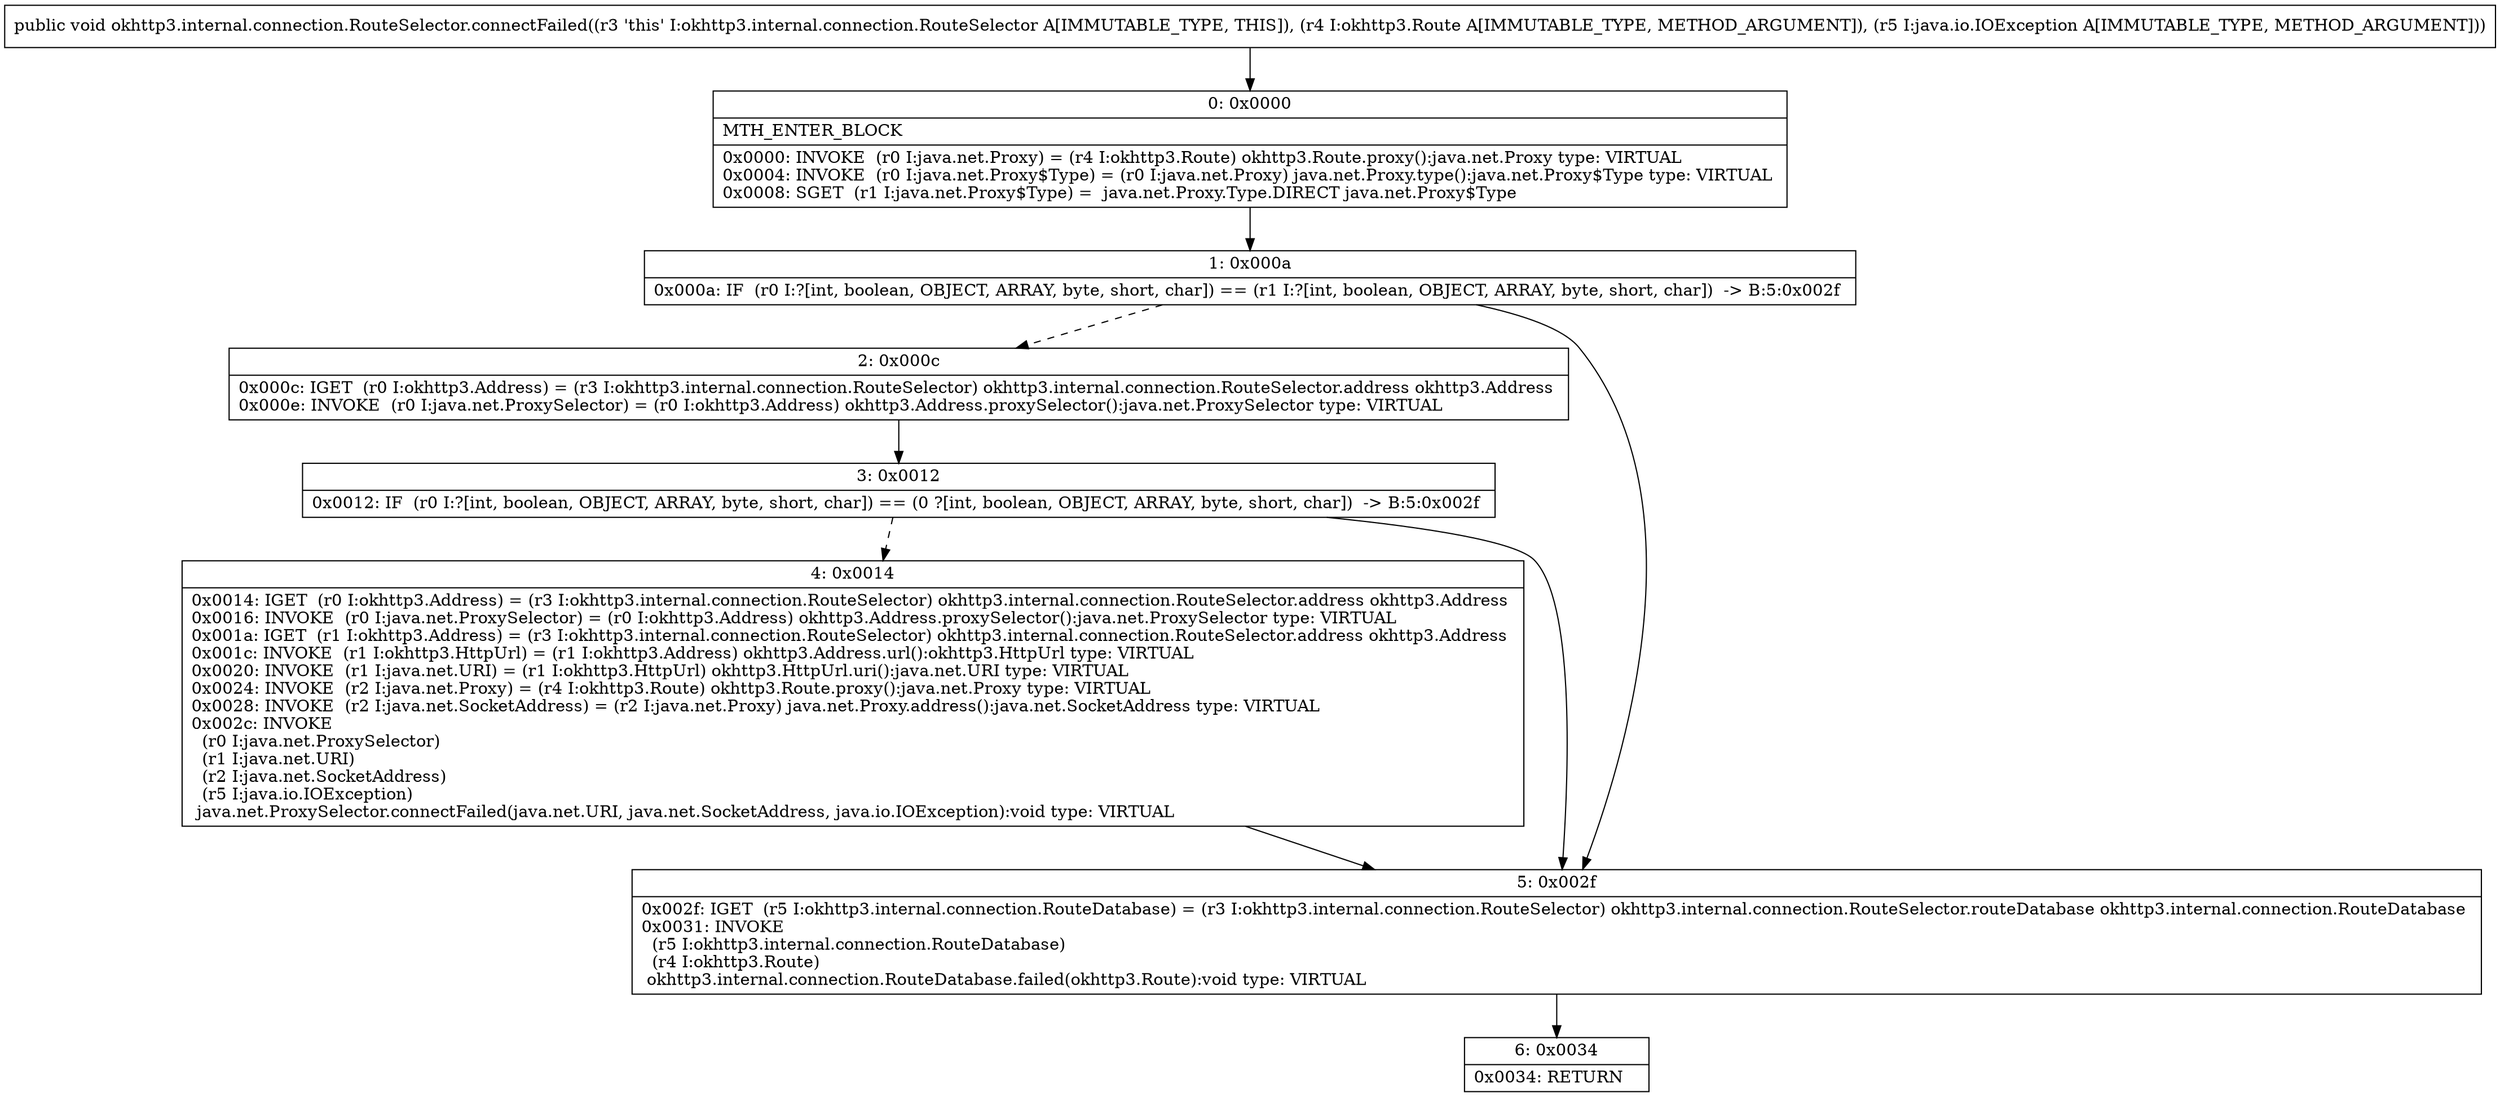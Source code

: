 digraph "CFG forokhttp3.internal.connection.RouteSelector.connectFailed(Lokhttp3\/Route;Ljava\/io\/IOException;)V" {
Node_0 [shape=record,label="{0\:\ 0x0000|MTH_ENTER_BLOCK\l|0x0000: INVOKE  (r0 I:java.net.Proxy) = (r4 I:okhttp3.Route) okhttp3.Route.proxy():java.net.Proxy type: VIRTUAL \l0x0004: INVOKE  (r0 I:java.net.Proxy$Type) = (r0 I:java.net.Proxy) java.net.Proxy.type():java.net.Proxy$Type type: VIRTUAL \l0x0008: SGET  (r1 I:java.net.Proxy$Type) =  java.net.Proxy.Type.DIRECT java.net.Proxy$Type \l}"];
Node_1 [shape=record,label="{1\:\ 0x000a|0x000a: IF  (r0 I:?[int, boolean, OBJECT, ARRAY, byte, short, char]) == (r1 I:?[int, boolean, OBJECT, ARRAY, byte, short, char])  \-\> B:5:0x002f \l}"];
Node_2 [shape=record,label="{2\:\ 0x000c|0x000c: IGET  (r0 I:okhttp3.Address) = (r3 I:okhttp3.internal.connection.RouteSelector) okhttp3.internal.connection.RouteSelector.address okhttp3.Address \l0x000e: INVOKE  (r0 I:java.net.ProxySelector) = (r0 I:okhttp3.Address) okhttp3.Address.proxySelector():java.net.ProxySelector type: VIRTUAL \l}"];
Node_3 [shape=record,label="{3\:\ 0x0012|0x0012: IF  (r0 I:?[int, boolean, OBJECT, ARRAY, byte, short, char]) == (0 ?[int, boolean, OBJECT, ARRAY, byte, short, char])  \-\> B:5:0x002f \l}"];
Node_4 [shape=record,label="{4\:\ 0x0014|0x0014: IGET  (r0 I:okhttp3.Address) = (r3 I:okhttp3.internal.connection.RouteSelector) okhttp3.internal.connection.RouteSelector.address okhttp3.Address \l0x0016: INVOKE  (r0 I:java.net.ProxySelector) = (r0 I:okhttp3.Address) okhttp3.Address.proxySelector():java.net.ProxySelector type: VIRTUAL \l0x001a: IGET  (r1 I:okhttp3.Address) = (r3 I:okhttp3.internal.connection.RouteSelector) okhttp3.internal.connection.RouteSelector.address okhttp3.Address \l0x001c: INVOKE  (r1 I:okhttp3.HttpUrl) = (r1 I:okhttp3.Address) okhttp3.Address.url():okhttp3.HttpUrl type: VIRTUAL \l0x0020: INVOKE  (r1 I:java.net.URI) = (r1 I:okhttp3.HttpUrl) okhttp3.HttpUrl.uri():java.net.URI type: VIRTUAL \l0x0024: INVOKE  (r2 I:java.net.Proxy) = (r4 I:okhttp3.Route) okhttp3.Route.proxy():java.net.Proxy type: VIRTUAL \l0x0028: INVOKE  (r2 I:java.net.SocketAddress) = (r2 I:java.net.Proxy) java.net.Proxy.address():java.net.SocketAddress type: VIRTUAL \l0x002c: INVOKE  \l  (r0 I:java.net.ProxySelector)\l  (r1 I:java.net.URI)\l  (r2 I:java.net.SocketAddress)\l  (r5 I:java.io.IOException)\l java.net.ProxySelector.connectFailed(java.net.URI, java.net.SocketAddress, java.io.IOException):void type: VIRTUAL \l}"];
Node_5 [shape=record,label="{5\:\ 0x002f|0x002f: IGET  (r5 I:okhttp3.internal.connection.RouteDatabase) = (r3 I:okhttp3.internal.connection.RouteSelector) okhttp3.internal.connection.RouteSelector.routeDatabase okhttp3.internal.connection.RouteDatabase \l0x0031: INVOKE  \l  (r5 I:okhttp3.internal.connection.RouteDatabase)\l  (r4 I:okhttp3.Route)\l okhttp3.internal.connection.RouteDatabase.failed(okhttp3.Route):void type: VIRTUAL \l}"];
Node_6 [shape=record,label="{6\:\ 0x0034|0x0034: RETURN   \l}"];
MethodNode[shape=record,label="{public void okhttp3.internal.connection.RouteSelector.connectFailed((r3 'this' I:okhttp3.internal.connection.RouteSelector A[IMMUTABLE_TYPE, THIS]), (r4 I:okhttp3.Route A[IMMUTABLE_TYPE, METHOD_ARGUMENT]), (r5 I:java.io.IOException A[IMMUTABLE_TYPE, METHOD_ARGUMENT])) }"];
MethodNode -> Node_0;
Node_0 -> Node_1;
Node_1 -> Node_2[style=dashed];
Node_1 -> Node_5;
Node_2 -> Node_3;
Node_3 -> Node_4[style=dashed];
Node_3 -> Node_5;
Node_4 -> Node_5;
Node_5 -> Node_6;
}

